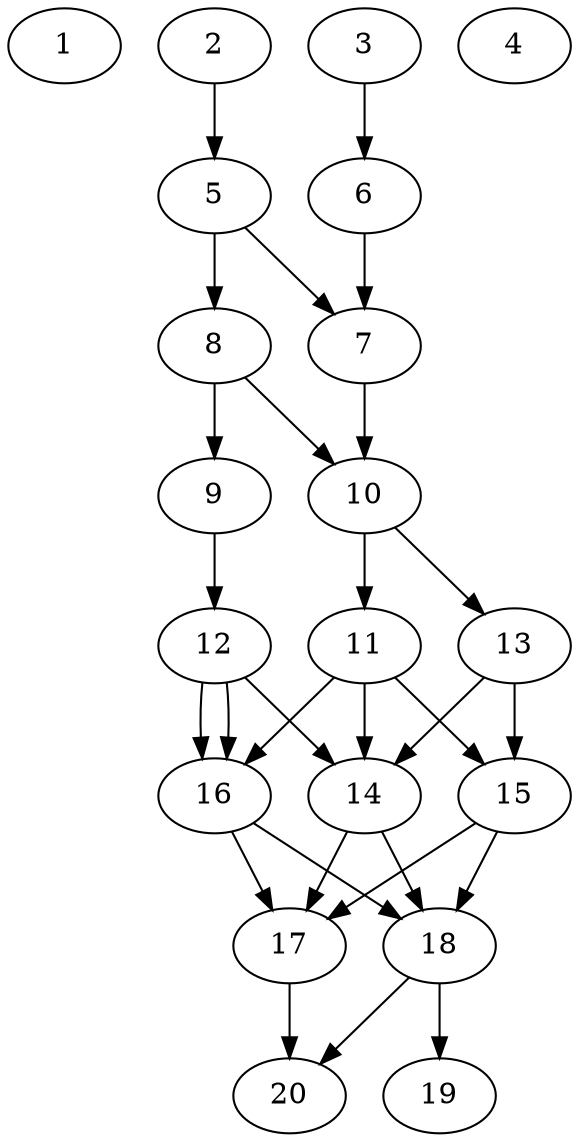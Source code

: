 // DAG automatically generated by daggen at Tue Jul 23 14:31:37 2019
// ./daggen --dot -n 20 --ccr 0.3 --fat 0.5 --regular 0.5 --density 0.8 --mindata 5242880 --maxdata 52428800 
digraph G {
  1 [size="55620267", alpha="0.02", expect_size="16686080"] 
  2 [size="25712640", alpha="0.07", expect_size="7713792"] 
  2 -> 5 [size ="7713792"]
  3 [size="131607893", alpha="0.16", expect_size="39482368"] 
  3 -> 6 [size ="39482368"]
  4 [size="127842987", alpha="0.18", expect_size="38352896"] 
  5 [size="67713707", alpha="0.15", expect_size="20314112"] 
  5 -> 7 [size ="20314112"]
  5 -> 8 [size ="20314112"]
  6 [size="125074773", alpha="0.02", expect_size="37522432"] 
  6 -> 7 [size ="37522432"]
  7 [size="74390187", alpha="0.11", expect_size="22317056"] 
  7 -> 10 [size ="22317056"]
  8 [size="69225813", alpha="0.03", expect_size="20767744"] 
  8 -> 9 [size ="20767744"]
  8 -> 10 [size ="20767744"]
  9 [size="88268800", alpha="0.06", expect_size="26480640"] 
  9 -> 12 [size ="26480640"]
  10 [size="131058347", alpha="0.08", expect_size="39317504"] 
  10 -> 11 [size ="39317504"]
  10 -> 13 [size ="39317504"]
  11 [size="22691840", alpha="0.18", expect_size="6807552"] 
  11 -> 14 [size ="6807552"]
  11 -> 15 [size ="6807552"]
  11 -> 16 [size ="6807552"]
  12 [size="37901653", alpha="0.03", expect_size="11370496"] 
  12 -> 14 [size ="11370496"]
  12 -> 16 [size ="11370496"]
  12 -> 16 [size ="11370496"]
  13 [size="89559040", alpha="0.08", expect_size="26867712"] 
  13 -> 14 [size ="26867712"]
  13 -> 15 [size ="26867712"]
  14 [size="58876587", alpha="0.16", expect_size="17662976"] 
  14 -> 17 [size ="17662976"]
  14 -> 18 [size ="17662976"]
  15 [size="46506667", alpha="0.16", expect_size="13952000"] 
  15 -> 17 [size ="13952000"]
  15 -> 18 [size ="13952000"]
  16 [size="161058133", alpha="0.20", expect_size="48317440"] 
  16 -> 17 [size ="48317440"]
  16 -> 18 [size ="48317440"]
  17 [size="22463147", alpha="0.06", expect_size="6738944"] 
  17 -> 20 [size ="6738944"]
  18 [size="105062400", alpha="0.03", expect_size="31518720"] 
  18 -> 19 [size ="31518720"]
  18 -> 20 [size ="31518720"]
  19 [size="127085227", alpha="0.05", expect_size="38125568"] 
  20 [size="172042240", alpha="0.14", expect_size="51612672"] 
}
